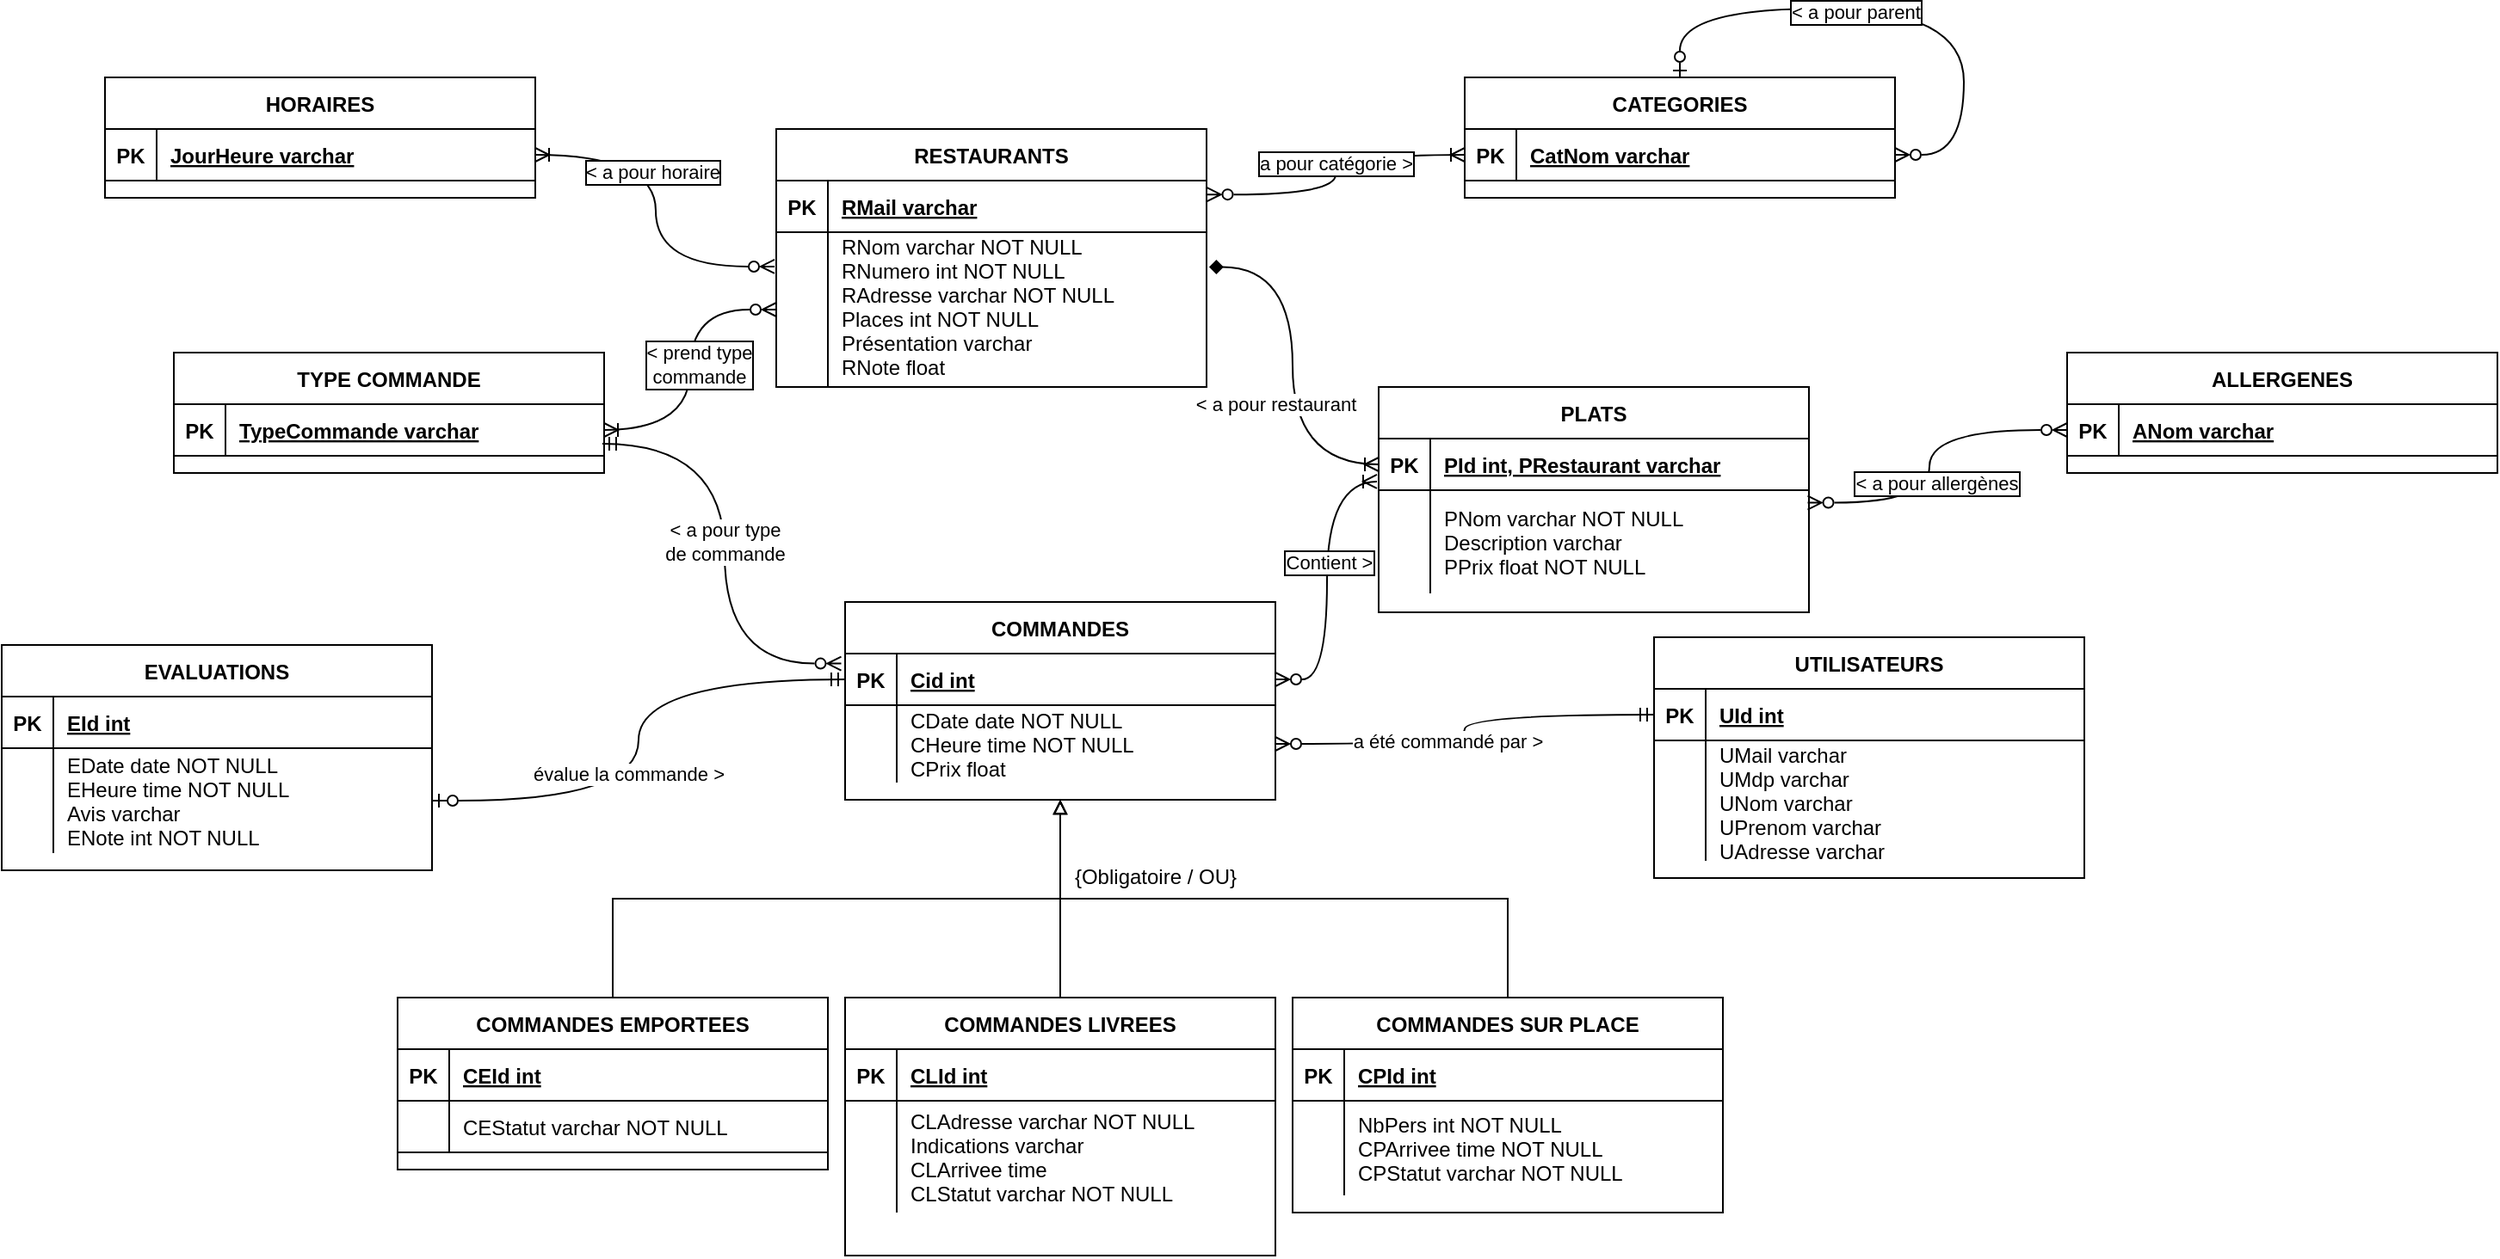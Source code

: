 <mxfile version="20.5.3" type="device"><diagram id="R2lEEEUBdFMjLlhIrx00" name="Page-1"><mxGraphModel dx="2744" dy="1291" grid="1" gridSize="10" guides="1" tooltips="1" connect="1" arrows="1" fold="1" page="0" pageScale="1" pageWidth="1169" pageHeight="827" math="0" shadow="0" extFonts="Permanent Marker^https://fonts.googleapis.com/css?family=Permanent+Marker"><root><mxCell id="0"/><mxCell id="1" parent="0"/><mxCell id="C-vyLk0tnHw3VtMMgP7b-2" value="PLATS" style="shape=table;startSize=30;container=1;collapsible=1;childLayout=tableLayout;fixedRows=1;rowLines=0;fontStyle=1;align=center;resizeLast=1;" parent="1" vertex="1"><mxGeometry x="140" y="60" width="250" height="131" as="geometry"/></mxCell><mxCell id="C-vyLk0tnHw3VtMMgP7b-3" value="" style="shape=partialRectangle;collapsible=0;dropTarget=0;pointerEvents=0;fillColor=none;points=[[0,0.5],[1,0.5]];portConstraint=eastwest;top=0;left=0;right=0;bottom=1;" parent="C-vyLk0tnHw3VtMMgP7b-2" vertex="1"><mxGeometry y="30" width="250" height="30" as="geometry"/></mxCell><mxCell id="C-vyLk0tnHw3VtMMgP7b-4" value="PK" style="shape=partialRectangle;overflow=hidden;connectable=0;fillColor=none;top=0;left=0;bottom=0;right=0;fontStyle=1;" parent="C-vyLk0tnHw3VtMMgP7b-3" vertex="1"><mxGeometry width="30" height="30" as="geometry"><mxRectangle width="30" height="30" as="alternateBounds"/></mxGeometry></mxCell><mxCell id="C-vyLk0tnHw3VtMMgP7b-5" value="PId int, PRestaurant varchar" style="shape=partialRectangle;overflow=hidden;connectable=0;fillColor=none;top=0;left=0;bottom=0;right=0;align=left;spacingLeft=6;fontStyle=5;" parent="C-vyLk0tnHw3VtMMgP7b-3" vertex="1"><mxGeometry x="30" width="220" height="30" as="geometry"><mxRectangle width="220" height="30" as="alternateBounds"/></mxGeometry></mxCell><mxCell id="C-vyLk0tnHw3VtMMgP7b-6" value="" style="shape=partialRectangle;collapsible=0;dropTarget=0;pointerEvents=0;fillColor=none;points=[[0,0.5],[1,0.5]];portConstraint=eastwest;top=0;left=0;right=0;bottom=0;" parent="C-vyLk0tnHw3VtMMgP7b-2" vertex="1"><mxGeometry y="60" width="250" height="60" as="geometry"/></mxCell><mxCell id="C-vyLk0tnHw3VtMMgP7b-7" value="" style="shape=partialRectangle;overflow=hidden;connectable=0;fillColor=none;top=0;left=0;bottom=0;right=0;" parent="C-vyLk0tnHw3VtMMgP7b-6" vertex="1"><mxGeometry width="30" height="60" as="geometry"><mxRectangle width="30" height="60" as="alternateBounds"/></mxGeometry></mxCell><mxCell id="C-vyLk0tnHw3VtMMgP7b-8" value="PNom varchar NOT NULL&#xA;Description varchar&#xA;PPrix float NOT NULL" style="shape=partialRectangle;overflow=hidden;connectable=0;fillColor=none;top=0;left=0;bottom=0;right=0;align=left;spacingLeft=6;" parent="C-vyLk0tnHw3VtMMgP7b-6" vertex="1"><mxGeometry x="30" width="220" height="60" as="geometry"><mxRectangle width="220" height="60" as="alternateBounds"/></mxGeometry></mxCell><mxCell id="C-vyLk0tnHw3VtMMgP7b-13" value="UTILISATEURS" style="shape=table;startSize=30;container=1;collapsible=1;childLayout=tableLayout;fixedRows=1;rowLines=0;fontStyle=1;align=center;resizeLast=1;" parent="1" vertex="1"><mxGeometry x="300" y="205.5" width="250" height="140" as="geometry"/></mxCell><mxCell id="C-vyLk0tnHw3VtMMgP7b-14" value="" style="shape=partialRectangle;collapsible=0;dropTarget=0;pointerEvents=0;fillColor=none;points=[[0,0.5],[1,0.5]];portConstraint=eastwest;top=0;left=0;right=0;bottom=1;" parent="C-vyLk0tnHw3VtMMgP7b-13" vertex="1"><mxGeometry y="30" width="250" height="30" as="geometry"/></mxCell><mxCell id="C-vyLk0tnHw3VtMMgP7b-15" value="PK" style="shape=partialRectangle;overflow=hidden;connectable=0;fillColor=none;top=0;left=0;bottom=0;right=0;fontStyle=1;" parent="C-vyLk0tnHw3VtMMgP7b-14" vertex="1"><mxGeometry width="30" height="30" as="geometry"><mxRectangle width="30" height="30" as="alternateBounds"/></mxGeometry></mxCell><mxCell id="C-vyLk0tnHw3VtMMgP7b-16" value="UId int" style="shape=partialRectangle;overflow=hidden;connectable=0;fillColor=none;top=0;left=0;bottom=0;right=0;align=left;spacingLeft=6;fontStyle=5;" parent="C-vyLk0tnHw3VtMMgP7b-14" vertex="1"><mxGeometry x="30" width="220" height="30" as="geometry"><mxRectangle width="220" height="30" as="alternateBounds"/></mxGeometry></mxCell><mxCell id="C-vyLk0tnHw3VtMMgP7b-17" value="" style="shape=partialRectangle;collapsible=0;dropTarget=0;pointerEvents=0;fillColor=none;points=[[0,0.5],[1,0.5]];portConstraint=eastwest;top=0;left=0;right=0;bottom=0;" parent="C-vyLk0tnHw3VtMMgP7b-13" vertex="1"><mxGeometry y="60" width="250" height="70" as="geometry"/></mxCell><mxCell id="C-vyLk0tnHw3VtMMgP7b-18" value="" style="shape=partialRectangle;overflow=hidden;connectable=0;fillColor=none;top=0;left=0;bottom=0;right=0;" parent="C-vyLk0tnHw3VtMMgP7b-17" vertex="1"><mxGeometry width="30" height="70" as="geometry"><mxRectangle width="30" height="70" as="alternateBounds"/></mxGeometry></mxCell><mxCell id="C-vyLk0tnHw3VtMMgP7b-19" value="UMail varchar&#xA;UMdp varchar&#xA;UNom varchar&#xA;UPrenom varchar&#xA;UAdresse varchar " style="shape=partialRectangle;overflow=hidden;connectable=0;fillColor=none;top=0;left=0;bottom=0;right=0;align=left;spacingLeft=6;" parent="C-vyLk0tnHw3VtMMgP7b-17" vertex="1"><mxGeometry x="30" width="220" height="70" as="geometry"><mxRectangle width="220" height="70" as="alternateBounds"/></mxGeometry></mxCell><mxCell id="C-vyLk0tnHw3VtMMgP7b-23" value="RESTAURANTS" style="shape=table;startSize=30;container=1;collapsible=1;childLayout=tableLayout;fixedRows=1;rowLines=0;fontStyle=1;align=center;resizeLast=1;" parent="1" vertex="1"><mxGeometry x="-210" y="-90" width="250" height="150" as="geometry"/></mxCell><mxCell id="C-vyLk0tnHw3VtMMgP7b-24" value="" style="shape=partialRectangle;collapsible=0;dropTarget=0;pointerEvents=0;fillColor=none;points=[[0,0.5],[1,0.5]];portConstraint=eastwest;top=0;left=0;right=0;bottom=1;" parent="C-vyLk0tnHw3VtMMgP7b-23" vertex="1"><mxGeometry y="30" width="250" height="30" as="geometry"/></mxCell><mxCell id="C-vyLk0tnHw3VtMMgP7b-25" value="PK" style="shape=partialRectangle;overflow=hidden;connectable=0;fillColor=none;top=0;left=0;bottom=0;right=0;fontStyle=1;" parent="C-vyLk0tnHw3VtMMgP7b-24" vertex="1"><mxGeometry width="30" height="30" as="geometry"><mxRectangle width="30" height="30" as="alternateBounds"/></mxGeometry></mxCell><mxCell id="C-vyLk0tnHw3VtMMgP7b-26" value="RMail varchar" style="shape=partialRectangle;overflow=hidden;connectable=0;fillColor=none;top=0;left=0;bottom=0;right=0;align=left;spacingLeft=6;fontStyle=5;" parent="C-vyLk0tnHw3VtMMgP7b-24" vertex="1"><mxGeometry x="30" width="220" height="30" as="geometry"><mxRectangle width="220" height="30" as="alternateBounds"/></mxGeometry></mxCell><mxCell id="C-vyLk0tnHw3VtMMgP7b-27" value="" style="shape=partialRectangle;collapsible=0;dropTarget=0;pointerEvents=0;fillColor=none;points=[[0,0.5],[1,0.5]];portConstraint=eastwest;top=0;left=0;right=0;bottom=0;" parent="C-vyLk0tnHw3VtMMgP7b-23" vertex="1"><mxGeometry y="60" width="250" height="90" as="geometry"/></mxCell><mxCell id="C-vyLk0tnHw3VtMMgP7b-28" value="" style="shape=partialRectangle;overflow=hidden;connectable=0;fillColor=none;top=0;left=0;bottom=0;right=0;" parent="C-vyLk0tnHw3VtMMgP7b-27" vertex="1"><mxGeometry width="30" height="90" as="geometry"><mxRectangle width="30" height="90" as="alternateBounds"/></mxGeometry></mxCell><mxCell id="C-vyLk0tnHw3VtMMgP7b-29" value="RNom varchar NOT NULL&#xA;RNumero int NOT NULL&#xA;RAdresse varchar NOT NULL&#xA;Places int NOT NULL&#xA;Présentation varchar&#xA;RNote float&#xA;" style="shape=partialRectangle;overflow=hidden;connectable=0;fillColor=none;top=0;left=0;bottom=0;right=0;align=left;spacingLeft=6;verticalAlign=middle;" parent="C-vyLk0tnHw3VtMMgP7b-27" vertex="1"><mxGeometry x="30" width="220" height="90" as="geometry"><mxRectangle width="220" height="90" as="alternateBounds"/></mxGeometry></mxCell><mxCell id="k5g94wxCDY1BFWn5QNMN-1" value="COMMANDES" style="shape=table;startSize=30;container=1;collapsible=1;childLayout=tableLayout;fixedRows=1;rowLines=0;fontStyle=1;align=center;resizeLast=1;" parent="1" vertex="1"><mxGeometry x="-170" y="185" width="250" height="115" as="geometry"><mxRectangle x="40" y="310" width="120" height="30" as="alternateBounds"/></mxGeometry></mxCell><mxCell id="k5g94wxCDY1BFWn5QNMN-2" value="" style="shape=partialRectangle;collapsible=0;dropTarget=0;pointerEvents=0;fillColor=none;points=[[0,0.5],[1,0.5]];portConstraint=eastwest;top=0;left=0;right=0;bottom=1;" parent="k5g94wxCDY1BFWn5QNMN-1" vertex="1"><mxGeometry y="30" width="250" height="30" as="geometry"/></mxCell><mxCell id="k5g94wxCDY1BFWn5QNMN-3" value="PK" style="shape=partialRectangle;overflow=hidden;connectable=0;fillColor=none;top=0;left=0;bottom=0;right=0;fontStyle=1;" parent="k5g94wxCDY1BFWn5QNMN-2" vertex="1"><mxGeometry width="30" height="30" as="geometry"><mxRectangle width="30" height="30" as="alternateBounds"/></mxGeometry></mxCell><mxCell id="k5g94wxCDY1BFWn5QNMN-4" value="Cid int" style="shape=partialRectangle;overflow=hidden;connectable=0;fillColor=none;top=0;left=0;bottom=0;right=0;align=left;spacingLeft=6;fontStyle=5;" parent="k5g94wxCDY1BFWn5QNMN-2" vertex="1"><mxGeometry x="30" width="220" height="30" as="geometry"><mxRectangle width="220" height="30" as="alternateBounds"/></mxGeometry></mxCell><mxCell id="k5g94wxCDY1BFWn5QNMN-5" value="" style="shape=partialRectangle;collapsible=0;dropTarget=0;pointerEvents=0;fillColor=none;points=[[0,0.5],[1,0.5]];portConstraint=eastwest;top=0;left=0;right=0;bottom=0;" parent="k5g94wxCDY1BFWn5QNMN-1" vertex="1"><mxGeometry y="60" width="250" height="45" as="geometry"/></mxCell><mxCell id="k5g94wxCDY1BFWn5QNMN-6" value="" style="shape=partialRectangle;overflow=hidden;connectable=0;fillColor=none;top=0;left=0;bottom=0;right=0;" parent="k5g94wxCDY1BFWn5QNMN-5" vertex="1"><mxGeometry width="30" height="45" as="geometry"><mxRectangle width="30" height="45" as="alternateBounds"/></mxGeometry></mxCell><mxCell id="k5g94wxCDY1BFWn5QNMN-7" value="CDate date NOT NULL&#xA;CHeure time NOT NULL &#xA;CPrix float" style="shape=partialRectangle;overflow=hidden;connectable=0;fillColor=none;top=0;left=0;bottom=0;right=0;align=left;spacingLeft=6;" parent="k5g94wxCDY1BFWn5QNMN-5" vertex="1"><mxGeometry x="30" width="220" height="45" as="geometry"><mxRectangle width="220" height="45" as="alternateBounds"/></mxGeometry></mxCell><mxCell id="k5g94wxCDY1BFWn5QNMN-37" style="edgeStyle=orthogonalEdgeStyle;rounded=0;orthogonalLoop=1;jettySize=auto;html=1;exitX=0.5;exitY=0;exitDx=0;exitDy=0;entryX=0.5;entryY=1;entryDx=0;entryDy=0;endArrow=block;endFill=0;" parent="1" source="k5g94wxCDY1BFWn5QNMN-8" target="k5g94wxCDY1BFWn5QNMN-1" edge="1"><mxGeometry relative="1" as="geometry"/></mxCell><mxCell id="k5g94wxCDY1BFWn5QNMN-8" value="COMMANDES LIVREES" style="shape=table;startSize=30;container=1;collapsible=1;childLayout=tableLayout;fixedRows=1;rowLines=0;fontStyle=1;align=center;resizeLast=1;" parent="1" vertex="1"><mxGeometry x="-170" y="415" width="250" height="150" as="geometry"/></mxCell><mxCell id="k5g94wxCDY1BFWn5QNMN-9" value="" style="shape=partialRectangle;collapsible=0;dropTarget=0;pointerEvents=0;fillColor=none;points=[[0,0.5],[1,0.5]];portConstraint=eastwest;top=0;left=0;right=0;bottom=1;" parent="k5g94wxCDY1BFWn5QNMN-8" vertex="1"><mxGeometry y="30" width="250" height="30" as="geometry"/></mxCell><mxCell id="k5g94wxCDY1BFWn5QNMN-10" value="PK" style="shape=partialRectangle;overflow=hidden;connectable=0;fillColor=none;top=0;left=0;bottom=0;right=0;fontStyle=1;" parent="k5g94wxCDY1BFWn5QNMN-9" vertex="1"><mxGeometry width="30" height="30" as="geometry"><mxRectangle width="30" height="30" as="alternateBounds"/></mxGeometry></mxCell><mxCell id="k5g94wxCDY1BFWn5QNMN-11" value="CLId int" style="shape=partialRectangle;overflow=hidden;connectable=0;fillColor=none;top=0;left=0;bottom=0;right=0;align=left;spacingLeft=6;fontStyle=5;" parent="k5g94wxCDY1BFWn5QNMN-9" vertex="1"><mxGeometry x="30" width="220" height="30" as="geometry"><mxRectangle width="220" height="30" as="alternateBounds"/></mxGeometry></mxCell><mxCell id="k5g94wxCDY1BFWn5QNMN-12" value="" style="shape=partialRectangle;collapsible=0;dropTarget=0;pointerEvents=0;fillColor=none;points=[[0,0.5],[1,0.5]];portConstraint=eastwest;top=0;left=0;right=0;bottom=0;" parent="k5g94wxCDY1BFWn5QNMN-8" vertex="1"><mxGeometry y="60" width="250" height="65" as="geometry"/></mxCell><mxCell id="k5g94wxCDY1BFWn5QNMN-13" value="" style="shape=partialRectangle;overflow=hidden;connectable=0;fillColor=none;top=0;left=0;bottom=0;right=0;" parent="k5g94wxCDY1BFWn5QNMN-12" vertex="1"><mxGeometry width="30" height="65" as="geometry"><mxRectangle width="30" height="65" as="alternateBounds"/></mxGeometry></mxCell><mxCell id="k5g94wxCDY1BFWn5QNMN-14" value="CLAdresse varchar NOT NULL&#xA;Indications varchar&#xA;CLArrivee time&#xA;CLStatut varchar NOT NULL" style="shape=partialRectangle;overflow=hidden;connectable=0;fillColor=none;top=0;left=0;bottom=0;right=0;align=left;spacingLeft=6;" parent="k5g94wxCDY1BFWn5QNMN-12" vertex="1"><mxGeometry x="30" width="220" height="65" as="geometry"><mxRectangle width="220" height="65" as="alternateBounds"/></mxGeometry></mxCell><mxCell id="k5g94wxCDY1BFWn5QNMN-52" style="edgeStyle=orthogonalEdgeStyle;rounded=0;orthogonalLoop=1;jettySize=auto;html=1;exitX=0.5;exitY=0;exitDx=0;exitDy=0;entryX=0.5;entryY=1;entryDx=0;entryDy=0;endArrow=block;endFill=0;" parent="1" source="k5g94wxCDY1BFWn5QNMN-15" target="k5g94wxCDY1BFWn5QNMN-1" edge="1"><mxGeometry relative="1" as="geometry"/></mxCell><mxCell id="k5g94wxCDY1BFWn5QNMN-15" value="COMMANDES SUR PLACE" style="shape=table;startSize=30;container=1;collapsible=1;childLayout=tableLayout;fixedRows=1;rowLines=0;fontStyle=1;align=center;resizeLast=1;" parent="1" vertex="1"><mxGeometry x="90" y="415" width="250" height="125" as="geometry"/></mxCell><mxCell id="k5g94wxCDY1BFWn5QNMN-16" value="" style="shape=partialRectangle;collapsible=0;dropTarget=0;pointerEvents=0;fillColor=none;points=[[0,0.5],[1,0.5]];portConstraint=eastwest;top=0;left=0;right=0;bottom=1;" parent="k5g94wxCDY1BFWn5QNMN-15" vertex="1"><mxGeometry y="30" width="250" height="30" as="geometry"/></mxCell><mxCell id="k5g94wxCDY1BFWn5QNMN-17" value="PK" style="shape=partialRectangle;overflow=hidden;connectable=0;fillColor=none;top=0;left=0;bottom=0;right=0;fontStyle=1;" parent="k5g94wxCDY1BFWn5QNMN-16" vertex="1"><mxGeometry width="30" height="30" as="geometry"><mxRectangle width="30" height="30" as="alternateBounds"/></mxGeometry></mxCell><mxCell id="k5g94wxCDY1BFWn5QNMN-18" value="CPId int" style="shape=partialRectangle;overflow=hidden;connectable=0;fillColor=none;top=0;left=0;bottom=0;right=0;align=left;spacingLeft=6;fontStyle=5;" parent="k5g94wxCDY1BFWn5QNMN-16" vertex="1"><mxGeometry x="30" width="220" height="30" as="geometry"><mxRectangle width="220" height="30" as="alternateBounds"/></mxGeometry></mxCell><mxCell id="k5g94wxCDY1BFWn5QNMN-19" value="" style="shape=partialRectangle;collapsible=0;dropTarget=0;pointerEvents=0;fillColor=none;points=[[0,0.5],[1,0.5]];portConstraint=eastwest;top=0;left=0;right=0;bottom=0;" parent="k5g94wxCDY1BFWn5QNMN-15" vertex="1"><mxGeometry y="60" width="250" height="55" as="geometry"/></mxCell><mxCell id="k5g94wxCDY1BFWn5QNMN-20" value="" style="shape=partialRectangle;overflow=hidden;connectable=0;fillColor=none;top=0;left=0;bottom=0;right=0;" parent="k5g94wxCDY1BFWn5QNMN-19" vertex="1"><mxGeometry width="30" height="55" as="geometry"><mxRectangle width="30" height="55" as="alternateBounds"/></mxGeometry></mxCell><mxCell id="k5g94wxCDY1BFWn5QNMN-21" value="NbPers int NOT NULL&#xA;CPArrivee time NOT NULL&#xA;CPStatut varchar NOT NULL" style="shape=partialRectangle;overflow=hidden;connectable=0;fillColor=none;top=0;left=0;bottom=0;right=0;align=left;spacingLeft=6;" parent="k5g94wxCDY1BFWn5QNMN-19" vertex="1"><mxGeometry x="30" width="220" height="55" as="geometry"><mxRectangle width="220" height="55" as="alternateBounds"/></mxGeometry></mxCell><mxCell id="k5g94wxCDY1BFWn5QNMN-43" style="edgeStyle=orthogonalEdgeStyle;rounded=0;orthogonalLoop=1;jettySize=auto;html=1;exitX=0.5;exitY=0;exitDx=0;exitDy=0;entryX=0.5;entryY=1;entryDx=0;entryDy=0;endArrow=block;endFill=0;" parent="1" source="k5g94wxCDY1BFWn5QNMN-22" target="k5g94wxCDY1BFWn5QNMN-1" edge="1"><mxGeometry relative="1" as="geometry"/></mxCell><mxCell id="k5g94wxCDY1BFWn5QNMN-22" value="COMMANDES EMPORTEES" style="shape=table;startSize=30;container=1;collapsible=1;childLayout=tableLayout;fixedRows=1;rowLines=0;fontStyle=1;align=center;resizeLast=1;" parent="1" vertex="1"><mxGeometry x="-430" y="415" width="250" height="100" as="geometry"/></mxCell><mxCell id="k5g94wxCDY1BFWn5QNMN-23" value="" style="shape=partialRectangle;collapsible=0;dropTarget=0;pointerEvents=0;fillColor=none;points=[[0,0.5],[1,0.5]];portConstraint=eastwest;top=0;left=0;right=0;bottom=1;" parent="k5g94wxCDY1BFWn5QNMN-22" vertex="1"><mxGeometry y="30" width="250" height="30" as="geometry"/></mxCell><mxCell id="k5g94wxCDY1BFWn5QNMN-24" value="PK" style="shape=partialRectangle;overflow=hidden;connectable=0;fillColor=none;top=0;left=0;bottom=0;right=0;fontStyle=1;" parent="k5g94wxCDY1BFWn5QNMN-23" vertex="1"><mxGeometry width="30" height="30" as="geometry"><mxRectangle width="30" height="30" as="alternateBounds"/></mxGeometry></mxCell><mxCell id="k5g94wxCDY1BFWn5QNMN-25" value="CEId int" style="shape=partialRectangle;overflow=hidden;connectable=0;fillColor=none;top=0;left=0;bottom=0;right=0;align=left;spacingLeft=6;fontStyle=5;" parent="k5g94wxCDY1BFWn5QNMN-23" vertex="1"><mxGeometry x="30" width="220" height="30" as="geometry"><mxRectangle width="220" height="30" as="alternateBounds"/></mxGeometry></mxCell><mxCell id="k5g94wxCDY1BFWn5QNMN-150" style="shape=partialRectangle;collapsible=0;dropTarget=0;pointerEvents=0;fillColor=none;points=[[0,0.5],[1,0.5]];portConstraint=eastwest;top=0;left=0;right=0;bottom=1;" parent="k5g94wxCDY1BFWn5QNMN-22" vertex="1"><mxGeometry y="60" width="250" height="30" as="geometry"/></mxCell><mxCell id="k5g94wxCDY1BFWn5QNMN-151" style="shape=partialRectangle;overflow=hidden;connectable=0;fillColor=none;top=0;left=0;bottom=0;right=0;fontStyle=1;" parent="k5g94wxCDY1BFWn5QNMN-150" vertex="1"><mxGeometry width="30" height="30" as="geometry"><mxRectangle width="30" height="30" as="alternateBounds"/></mxGeometry></mxCell><mxCell id="k5g94wxCDY1BFWn5QNMN-152" value="CEStatut varchar NOT NULL" style="shape=partialRectangle;overflow=hidden;connectable=0;fillColor=none;top=0;left=0;bottom=0;right=0;align=left;spacingLeft=6;fontStyle=0;" parent="k5g94wxCDY1BFWn5QNMN-150" vertex="1"><mxGeometry x="30" width="220" height="30" as="geometry"><mxRectangle width="220" height="30" as="alternateBounds"/></mxGeometry></mxCell><mxCell id="k5g94wxCDY1BFWn5QNMN-29" value="EVALUATIONS" style="shape=table;startSize=30;container=1;collapsible=1;childLayout=tableLayout;fixedRows=1;rowLines=0;fontStyle=1;align=center;resizeLast=1;" parent="1" vertex="1"><mxGeometry x="-660" y="210" width="250" height="131" as="geometry"/></mxCell><mxCell id="k5g94wxCDY1BFWn5QNMN-30" value="" style="shape=partialRectangle;collapsible=0;dropTarget=0;pointerEvents=0;fillColor=none;points=[[0,0.5],[1,0.5]];portConstraint=eastwest;top=0;left=0;right=0;bottom=1;" parent="k5g94wxCDY1BFWn5QNMN-29" vertex="1"><mxGeometry y="30" width="250" height="30" as="geometry"/></mxCell><mxCell id="k5g94wxCDY1BFWn5QNMN-31" value="PK" style="shape=partialRectangle;overflow=hidden;connectable=0;fillColor=none;top=0;left=0;bottom=0;right=0;fontStyle=1;" parent="k5g94wxCDY1BFWn5QNMN-30" vertex="1"><mxGeometry width="30" height="30" as="geometry"><mxRectangle width="30" height="30" as="alternateBounds"/></mxGeometry></mxCell><mxCell id="k5g94wxCDY1BFWn5QNMN-32" value="EId int" style="shape=partialRectangle;overflow=hidden;connectable=0;fillColor=none;top=0;left=0;bottom=0;right=0;align=left;spacingLeft=6;fontStyle=5;" parent="k5g94wxCDY1BFWn5QNMN-30" vertex="1"><mxGeometry x="30" width="220" height="30" as="geometry"><mxRectangle width="220" height="30" as="alternateBounds"/></mxGeometry></mxCell><mxCell id="k5g94wxCDY1BFWn5QNMN-33" value="" style="shape=partialRectangle;collapsible=0;dropTarget=0;pointerEvents=0;fillColor=none;points=[[0,0.5],[1,0.5]];portConstraint=eastwest;top=0;left=0;right=0;bottom=0;" parent="k5g94wxCDY1BFWn5QNMN-29" vertex="1"><mxGeometry y="60" width="250" height="61" as="geometry"/></mxCell><mxCell id="k5g94wxCDY1BFWn5QNMN-34" value="" style="shape=partialRectangle;overflow=hidden;connectable=0;fillColor=none;top=0;left=0;bottom=0;right=0;" parent="k5g94wxCDY1BFWn5QNMN-33" vertex="1"><mxGeometry width="30" height="61" as="geometry"><mxRectangle width="30" height="61" as="alternateBounds"/></mxGeometry></mxCell><mxCell id="k5g94wxCDY1BFWn5QNMN-35" value="EDate date NOT NULL&#xA;EHeure time NOT NULL&#xA;Avis varchar&#xA;ENote int NOT NULL" style="shape=partialRectangle;overflow=hidden;connectable=0;fillColor=none;top=0;left=0;bottom=0;right=0;align=left;spacingLeft=6;" parent="k5g94wxCDY1BFWn5QNMN-33" vertex="1"><mxGeometry x="30" width="220" height="61" as="geometry"><mxRectangle width="220" height="61" as="alternateBounds"/></mxGeometry></mxCell><mxCell id="k5g94wxCDY1BFWn5QNMN-53" value="CATEGORIES" style="shape=table;startSize=30;container=1;collapsible=1;childLayout=tableLayout;fixedRows=1;rowLines=0;fontStyle=1;align=center;resizeLast=1;" parent="1" vertex="1"><mxGeometry x="190" y="-120" width="250" height="70" as="geometry"/></mxCell><mxCell id="k5g94wxCDY1BFWn5QNMN-124" style="edgeStyle=orthogonalEdgeStyle;curved=1;rounded=0;orthogonalLoop=1;jettySize=auto;html=1;exitX=1;exitY=0.5;exitDx=0;exitDy=0;entryX=0.5;entryY=0;entryDx=0;entryDy=0;startArrow=ERzeroToMany;startFill=0;endArrow=ERzeroToOne;endFill=0;" parent="k5g94wxCDY1BFWn5QNMN-53" source="k5g94wxCDY1BFWn5QNMN-54" target="k5g94wxCDY1BFWn5QNMN-53" edge="1"><mxGeometry relative="1" as="geometry"><Array as="points"><mxPoint x="290" y="45"/><mxPoint x="290" y="-40"/><mxPoint x="125" y="-40"/></Array></mxGeometry></mxCell><mxCell id="k5g94wxCDY1BFWn5QNMN-168" value="&amp;lt; a pour parent" style="edgeLabel;html=1;align=center;verticalAlign=middle;resizable=0;points=[];labelBorderColor=default;" parent="k5g94wxCDY1BFWn5QNMN-124" vertex="1" connectable="0"><mxGeometry x="0.139" y="2" relative="1" as="geometry"><mxPoint as="offset"/></mxGeometry></mxCell><mxCell id="k5g94wxCDY1BFWn5QNMN-54" value="" style="shape=partialRectangle;collapsible=0;dropTarget=0;pointerEvents=0;fillColor=none;points=[[0,0.5],[1,0.5]];portConstraint=eastwest;top=0;left=0;right=0;bottom=1;" parent="k5g94wxCDY1BFWn5QNMN-53" vertex="1"><mxGeometry y="30" width="250" height="30" as="geometry"/></mxCell><mxCell id="k5g94wxCDY1BFWn5QNMN-55" value="PK" style="shape=partialRectangle;overflow=hidden;connectable=0;fillColor=none;top=0;left=0;bottom=0;right=0;fontStyle=1;" parent="k5g94wxCDY1BFWn5QNMN-54" vertex="1"><mxGeometry width="30" height="30" as="geometry"><mxRectangle width="30" height="30" as="alternateBounds"/></mxGeometry></mxCell><mxCell id="k5g94wxCDY1BFWn5QNMN-56" value="CatNom varchar" style="shape=partialRectangle;overflow=hidden;connectable=0;fillColor=none;top=0;left=0;bottom=0;right=0;align=left;spacingLeft=6;fontStyle=5;" parent="k5g94wxCDY1BFWn5QNMN-54" vertex="1"><mxGeometry x="30" width="220" height="30" as="geometry"><mxRectangle width="220" height="30" as="alternateBounds"/></mxGeometry></mxCell><mxCell id="k5g94wxCDY1BFWn5QNMN-60" value="TYPE COMMANDE" style="shape=table;startSize=30;container=1;collapsible=1;childLayout=tableLayout;fixedRows=1;rowLines=0;fontStyle=1;align=center;resizeLast=1;" parent="1" vertex="1"><mxGeometry x="-560" y="40" width="250" height="70" as="geometry"/></mxCell><mxCell id="k5g94wxCDY1BFWn5QNMN-61" value="" style="shape=partialRectangle;collapsible=0;dropTarget=0;pointerEvents=0;fillColor=none;points=[[0,0.5],[1,0.5]];portConstraint=eastwest;top=0;left=0;right=0;bottom=1;" parent="k5g94wxCDY1BFWn5QNMN-60" vertex="1"><mxGeometry y="30" width="250" height="30" as="geometry"/></mxCell><mxCell id="k5g94wxCDY1BFWn5QNMN-62" value="PK" style="shape=partialRectangle;overflow=hidden;connectable=0;fillColor=none;top=0;left=0;bottom=0;right=0;fontStyle=1;" parent="k5g94wxCDY1BFWn5QNMN-61" vertex="1"><mxGeometry width="30" height="30" as="geometry"><mxRectangle width="30" height="30" as="alternateBounds"/></mxGeometry></mxCell><mxCell id="k5g94wxCDY1BFWn5QNMN-63" value="TypeCommande varchar" style="shape=partialRectangle;overflow=hidden;connectable=0;fillColor=none;top=0;left=0;bottom=0;right=0;align=left;spacingLeft=6;fontStyle=5;" parent="k5g94wxCDY1BFWn5QNMN-61" vertex="1"><mxGeometry x="30" width="220" height="30" as="geometry"><mxRectangle width="220" height="30" as="alternateBounds"/></mxGeometry></mxCell><mxCell id="k5g94wxCDY1BFWn5QNMN-67" value="ALLERGENES" style="shape=table;startSize=30;container=1;collapsible=1;childLayout=tableLayout;fixedRows=1;rowLines=0;fontStyle=1;align=center;resizeLast=1;" parent="1" vertex="1"><mxGeometry x="540" y="40" width="250" height="70" as="geometry"/></mxCell><mxCell id="k5g94wxCDY1BFWn5QNMN-68" value="" style="shape=partialRectangle;collapsible=0;dropTarget=0;pointerEvents=0;fillColor=none;points=[[0,0.5],[1,0.5]];portConstraint=eastwest;top=0;left=0;right=0;bottom=1;" parent="k5g94wxCDY1BFWn5QNMN-67" vertex="1"><mxGeometry y="30" width="250" height="30" as="geometry"/></mxCell><mxCell id="k5g94wxCDY1BFWn5QNMN-69" value="PK" style="shape=partialRectangle;overflow=hidden;connectable=0;fillColor=none;top=0;left=0;bottom=0;right=0;fontStyle=1;" parent="k5g94wxCDY1BFWn5QNMN-68" vertex="1"><mxGeometry width="30" height="30" as="geometry"><mxRectangle width="30" height="30" as="alternateBounds"/></mxGeometry></mxCell><mxCell id="k5g94wxCDY1BFWn5QNMN-70" value="ANom varchar" style="shape=partialRectangle;overflow=hidden;connectable=0;fillColor=none;top=0;left=0;bottom=0;right=0;align=left;spacingLeft=6;fontStyle=5;" parent="k5g94wxCDY1BFWn5QNMN-68" vertex="1"><mxGeometry x="30" width="220" height="30" as="geometry"><mxRectangle width="220" height="30" as="alternateBounds"/></mxGeometry></mxCell><mxCell id="k5g94wxCDY1BFWn5QNMN-74" value="HORAIRES" style="shape=table;startSize=30;container=1;collapsible=1;childLayout=tableLayout;fixedRows=1;rowLines=0;fontStyle=1;align=center;resizeLast=1;" parent="1" vertex="1"><mxGeometry x="-600" y="-120" width="250" height="70" as="geometry"/></mxCell><mxCell id="k5g94wxCDY1BFWn5QNMN-75" value="" style="shape=partialRectangle;collapsible=0;dropTarget=0;pointerEvents=0;fillColor=none;points=[[0,0.5],[1,0.5]];portConstraint=eastwest;top=0;left=0;right=0;bottom=1;" parent="k5g94wxCDY1BFWn5QNMN-74" vertex="1"><mxGeometry y="30" width="250" height="30" as="geometry"/></mxCell><mxCell id="k5g94wxCDY1BFWn5QNMN-76" value="PK" style="shape=partialRectangle;overflow=hidden;connectable=0;fillColor=none;top=0;left=0;bottom=0;right=0;fontStyle=1;" parent="k5g94wxCDY1BFWn5QNMN-75" vertex="1"><mxGeometry width="30" height="30" as="geometry"><mxRectangle width="30" height="30" as="alternateBounds"/></mxGeometry></mxCell><mxCell id="k5g94wxCDY1BFWn5QNMN-77" value="JourHeure varchar" style="shape=partialRectangle;overflow=hidden;connectable=0;fillColor=none;top=0;left=0;bottom=0;right=0;align=left;spacingLeft=6;fontStyle=5;" parent="k5g94wxCDY1BFWn5QNMN-75" vertex="1"><mxGeometry x="30" width="220" height="30" as="geometry"><mxRectangle width="220" height="30" as="alternateBounds"/></mxGeometry></mxCell><mxCell id="k5g94wxCDY1BFWn5QNMN-97" style="rounded=0;orthogonalLoop=1;jettySize=auto;html=1;exitX=0;exitY=0.5;exitDx=0;exitDy=0;entryX=1.006;entryY=0.225;entryDx=0;entryDy=0;edgeStyle=orthogonalEdgeStyle;curved=1;endArrow=diamond;endFill=1;startArrow=ERoneToMany;startFill=0;entryPerimeter=0;" parent="1" source="C-vyLk0tnHw3VtMMgP7b-3" target="C-vyLk0tnHw3VtMMgP7b-27" edge="1"><mxGeometry relative="1" as="geometry"/></mxCell><mxCell id="k5g94wxCDY1BFWn5QNMN-163" value="&amp;lt; a pour restaurant" style="edgeLabel;html=1;align=center;verticalAlign=middle;resizable=0;points=[];" parent="k5g94wxCDY1BFWn5QNMN-97" vertex="1" connectable="0"><mxGeometry x="-0.171" y="-3" relative="1" as="geometry"><mxPoint x="-13" y="3" as="offset"/></mxGeometry></mxCell><mxCell id="k5g94wxCDY1BFWn5QNMN-105" style="edgeStyle=orthogonalEdgeStyle;curved=1;rounded=0;orthogonalLoop=1;jettySize=auto;html=1;exitX=-0.004;exitY=0.222;exitDx=0;exitDy=0;entryX=1;entryY=0.5;entryDx=0;entryDy=0;startArrow=ERzeroToMany;startFill=0;endArrow=ERoneToMany;endFill=0;exitPerimeter=0;" parent="1" source="C-vyLk0tnHw3VtMMgP7b-27" target="k5g94wxCDY1BFWn5QNMN-75" edge="1"><mxGeometry relative="1" as="geometry"><mxPoint x="-200" y="65" as="sourcePoint"/></mxGeometry></mxCell><mxCell id="k5g94wxCDY1BFWn5QNMN-164" value="&amp;lt; a pour horaire" style="edgeLabel;html=1;align=center;verticalAlign=middle;resizable=0;points=[];labelBorderColor=default;" parent="k5g94wxCDY1BFWn5QNMN-105" vertex="1" connectable="0"><mxGeometry x="0.216" y="2" relative="1" as="geometry"><mxPoint as="offset"/></mxGeometry></mxCell><mxCell id="k5g94wxCDY1BFWn5QNMN-113" style="edgeStyle=orthogonalEdgeStyle;curved=1;rounded=0;orthogonalLoop=1;jettySize=auto;html=1;exitX=1.001;exitY=0.269;exitDx=0;exitDy=0;entryX=0;entryY=0.5;entryDx=0;entryDy=0;startArrow=ERzeroToMany;startFill=0;endArrow=ERoneToMany;endFill=0;exitPerimeter=0;" parent="1" source="C-vyLk0tnHw3VtMMgP7b-24" target="k5g94wxCDY1BFWn5QNMN-54" edge="1"><mxGeometry relative="1" as="geometry"><mxPoint x="50" y="80" as="sourcePoint"/></mxGeometry></mxCell><mxCell id="k5g94wxCDY1BFWn5QNMN-162" value="a pour catégorie &amp;gt;" style="edgeLabel;html=1;align=center;verticalAlign=middle;resizable=0;points=[];labelBorderColor=default;" parent="k5g94wxCDY1BFWn5QNMN-113" vertex="1" connectable="0"><mxGeometry x="0.126" y="-1" relative="1" as="geometry"><mxPoint x="-1" y="4" as="offset"/></mxGeometry></mxCell><mxCell id="k5g94wxCDY1BFWn5QNMN-114" style="edgeStyle=orthogonalEdgeStyle;curved=1;rounded=0;orthogonalLoop=1;jettySize=auto;html=1;exitX=0;exitY=0.5;exitDx=0;exitDy=0;entryX=1;entryY=0.5;entryDx=0;entryDy=0;startArrow=ERzeroToMany;startFill=0;endArrow=ERoneToMany;endFill=0;" parent="1" source="C-vyLk0tnHw3VtMMgP7b-27" target="k5g94wxCDY1BFWn5QNMN-61" edge="1"><mxGeometry relative="1" as="geometry"><mxPoint x="-200" y="60" as="sourcePoint"/></mxGeometry></mxCell><mxCell id="k5g94wxCDY1BFWn5QNMN-165" value="&amp;lt; prend type&lt;br&gt;commande" style="edgeLabel;html=1;align=center;verticalAlign=middle;resizable=0;points=[];labelBorderColor=default;" parent="k5g94wxCDY1BFWn5QNMN-114" vertex="1" connectable="0"><mxGeometry x="-0.042" y="5" relative="1" as="geometry"><mxPoint as="offset"/></mxGeometry></mxCell><mxCell id="k5g94wxCDY1BFWn5QNMN-115" style="edgeStyle=orthogonalEdgeStyle;curved=1;rounded=0;orthogonalLoop=1;jettySize=auto;html=1;startArrow=ERzeroToMany;startFill=0;endArrow=ERzeroToMany;endFill=0;exitX=0.997;exitY=0.121;exitDx=0;exitDy=0;entryX=0;entryY=0.5;entryDx=0;entryDy=0;exitPerimeter=0;" parent="1" source="C-vyLk0tnHw3VtMMgP7b-6" target="k5g94wxCDY1BFWn5QNMN-68" edge="1"><mxGeometry relative="1" as="geometry"><mxPoint x="420" y="140" as="sourcePoint"/><mxPoint x="460" y="10" as="targetPoint"/><Array as="points"><mxPoint x="460" y="127"/><mxPoint x="460" y="85"/></Array></mxGeometry></mxCell><mxCell id="k5g94wxCDY1BFWn5QNMN-170" value="&amp;lt; a pour allergènes" style="edgeLabel;html=1;align=center;verticalAlign=middle;resizable=0;points=[];labelBorderColor=default;" parent="k5g94wxCDY1BFWn5QNMN-115" vertex="1" connectable="0"><mxGeometry x="0.357" y="-10" relative="1" as="geometry"><mxPoint x="-14" y="21" as="offset"/></mxGeometry></mxCell><mxCell id="k5g94wxCDY1BFWn5QNMN-131" style="edgeStyle=orthogonalEdgeStyle;curved=1;rounded=0;orthogonalLoop=1;jettySize=auto;html=1;exitX=1;exitY=0.5;exitDx=0;exitDy=0;entryX=0;entryY=0.5;entryDx=0;entryDy=0;startArrow=ERzeroToMany;startFill=0;endArrow=ERmandOne;endFill=0;" parent="1" source="k5g94wxCDY1BFWn5QNMN-5" target="C-vyLk0tnHw3VtMMgP7b-14" edge="1"><mxGeometry relative="1" as="geometry"><mxPoint x="80" y="300" as="sourcePoint"/></mxGeometry></mxCell><mxCell id="k5g94wxCDY1BFWn5QNMN-160" value="a été commandé par &amp;gt;" style="edgeLabel;html=1;align=center;verticalAlign=middle;resizable=0;points=[];" parent="k5g94wxCDY1BFWn5QNMN-131" vertex="1" connectable="0"><mxGeometry x="0.018" y="-7" relative="1" as="geometry"><mxPoint x="-17" y="9" as="offset"/></mxGeometry></mxCell><mxCell id="k5g94wxCDY1BFWn5QNMN-132" style="edgeStyle=orthogonalEdgeStyle;curved=1;rounded=0;orthogonalLoop=1;jettySize=auto;html=1;exitX=1;exitY=0.5;exitDx=0;exitDy=0;entryX=-0.004;entryY=0.833;entryDx=0;entryDy=0;startArrow=ERzeroToMany;startFill=0;endArrow=ERoneToMany;endFill=0;entryPerimeter=0;" parent="1" source="k5g94wxCDY1BFWn5QNMN-2" target="C-vyLk0tnHw3VtMMgP7b-3" edge="1"><mxGeometry relative="1" as="geometry"/></mxCell><mxCell id="k5g94wxCDY1BFWn5QNMN-161" value="Contient &amp;gt;" style="edgeLabel;html=1;align=center;verticalAlign=middle;resizable=0;points=[];labelBorderColor=default;" parent="k5g94wxCDY1BFWn5QNMN-132" vertex="1" connectable="0"><mxGeometry x="0.133" y="-1" relative="1" as="geometry"><mxPoint as="offset"/></mxGeometry></mxCell><mxCell id="k5g94wxCDY1BFWn5QNMN-138" style="edgeStyle=orthogonalEdgeStyle;curved=1;rounded=0;orthogonalLoop=1;jettySize=auto;html=1;exitX=-0.009;exitY=0.193;exitDx=0;exitDy=0;entryX=0.996;entryY=0.767;entryDx=0;entryDy=0;entryPerimeter=0;startArrow=ERzeroToMany;startFill=0;endArrow=ERmandOne;endFill=0;exitPerimeter=0;" parent="1" source="k5g94wxCDY1BFWn5QNMN-2" target="k5g94wxCDY1BFWn5QNMN-61" edge="1"><mxGeometry relative="1" as="geometry"><mxPoint x="-170" y="300" as="sourcePoint"/></mxGeometry></mxCell><mxCell id="k5g94wxCDY1BFWn5QNMN-166" value="&lt;div&gt;&amp;lt; a pour type&lt;/div&gt;&lt;div&gt;de commande&lt;/div&gt;" style="edgeLabel;html=1;align=center;verticalAlign=middle;resizable=0;points=[];" parent="k5g94wxCDY1BFWn5QNMN-138" vertex="1" connectable="0"><mxGeometry x="0.39" y="12" relative="1" as="geometry"><mxPoint x="12" y="47" as="offset"/></mxGeometry></mxCell><mxCell id="k5g94wxCDY1BFWn5QNMN-156" style="edgeStyle=orthogonalEdgeStyle;curved=1;rounded=0;orthogonalLoop=1;jettySize=auto;html=1;exitX=1;exitY=0.5;exitDx=0;exitDy=0;entryX=0;entryY=0.5;entryDx=0;entryDy=0;startArrow=ERzeroToOne;startFill=0;endArrow=ERmandOne;endFill=0;" parent="1" source="k5g94wxCDY1BFWn5QNMN-33" target="k5g94wxCDY1BFWn5QNMN-2" edge="1"><mxGeometry relative="1" as="geometry"><mxPoint x="-410" y="341.0" as="sourcePoint"/></mxGeometry></mxCell><mxCell id="k5g94wxCDY1BFWn5QNMN-167" value="évalue la commande &amp;gt;" style="edgeLabel;html=1;align=center;verticalAlign=middle;resizable=0;points=[];" parent="k5g94wxCDY1BFWn5QNMN-156" vertex="1" connectable="0"><mxGeometry x="-0.126" y="6" relative="1" as="geometry"><mxPoint as="offset"/></mxGeometry></mxCell><mxCell id="N97lPNoNWwBvXIl0sCWr-12" value="{Obligatoire / OU}" style="text;html=1;resizable=0;autosize=1;align=center;verticalAlign=middle;points=[];fillColor=none;strokeColor=none;rounded=0;" parent="1" vertex="1"><mxGeometry x="-50" y="330" width="120" height="30" as="geometry"/></mxCell></root></mxGraphModel></diagram></mxfile>